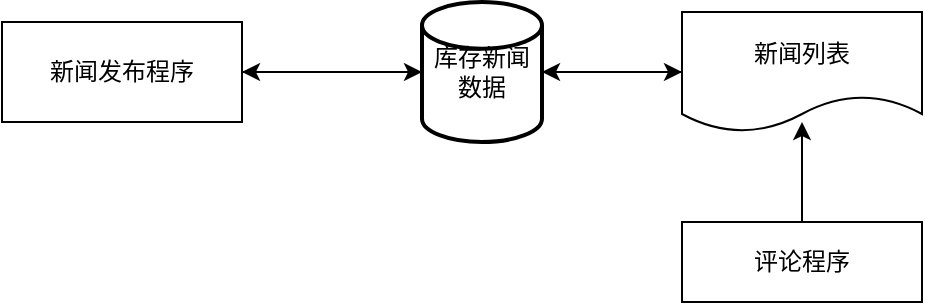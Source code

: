 <mxfile version="14.1.8" type="github">
  <diagram id="Dfps_Fmr8r8mb_qPsQiZ" name="Page-1">
    <mxGraphModel dx="768" dy="437" grid="1" gridSize="10" guides="1" tooltips="1" connect="1" arrows="1" fold="1" page="1" pageScale="1" pageWidth="827" pageHeight="1169" math="0" shadow="0">
      <root>
        <mxCell id="0" />
        <mxCell id="1" parent="0" />
        <mxCell id="2-pZd122izWrCZcBYu4D-6" style="edgeStyle=orthogonalEdgeStyle;rounded=0;orthogonalLoop=1;jettySize=auto;html=1;exitX=1;exitY=0.5;exitDx=0;exitDy=0;entryX=0;entryY=0.5;entryDx=0;entryDy=0;entryPerimeter=0;" edge="1" parent="1" source="2-pZd122izWrCZcBYu4D-4" target="2-pZd122izWrCZcBYu4D-5">
          <mxGeometry relative="1" as="geometry" />
        </mxCell>
        <mxCell id="2-pZd122izWrCZcBYu4D-4" value="新闻发布程序" style="rounded=0;whiteSpace=wrap;html=1;" vertex="1" parent="1">
          <mxGeometry x="90" y="90" width="120" height="50" as="geometry" />
        </mxCell>
        <mxCell id="2-pZd122izWrCZcBYu4D-8" style="edgeStyle=orthogonalEdgeStyle;rounded=0;orthogonalLoop=1;jettySize=auto;html=1;exitX=0;exitY=0.5;exitDx=0;exitDy=0;exitPerimeter=0;entryX=1;entryY=0.5;entryDx=0;entryDy=0;" edge="1" parent="1" source="2-pZd122izWrCZcBYu4D-5" target="2-pZd122izWrCZcBYu4D-4">
          <mxGeometry relative="1" as="geometry" />
        </mxCell>
        <mxCell id="2-pZd122izWrCZcBYu4D-11" style="edgeStyle=orthogonalEdgeStyle;rounded=0;orthogonalLoop=1;jettySize=auto;html=1;exitX=1;exitY=0.5;exitDx=0;exitDy=0;exitPerimeter=0;entryX=0;entryY=0.5;entryDx=0;entryDy=0;" edge="1" parent="1" source="2-pZd122izWrCZcBYu4D-5" target="2-pZd122izWrCZcBYu4D-10">
          <mxGeometry relative="1" as="geometry" />
        </mxCell>
        <mxCell id="2-pZd122izWrCZcBYu4D-5" value="库存新闻数据" style="strokeWidth=2;html=1;shape=mxgraph.flowchart.database;whiteSpace=wrap;" vertex="1" parent="1">
          <mxGeometry x="300" y="80" width="60" height="70" as="geometry" />
        </mxCell>
        <mxCell id="2-pZd122izWrCZcBYu4D-13" style="edgeStyle=orthogonalEdgeStyle;rounded=0;orthogonalLoop=1;jettySize=auto;html=1;entryX=1;entryY=0.5;entryDx=0;entryDy=0;entryPerimeter=0;" edge="1" parent="1" source="2-pZd122izWrCZcBYu4D-10" target="2-pZd122izWrCZcBYu4D-5">
          <mxGeometry relative="1" as="geometry" />
        </mxCell>
        <mxCell id="2-pZd122izWrCZcBYu4D-10" value="新闻列表" style="shape=document;whiteSpace=wrap;html=1;boundedLbl=1;" vertex="1" parent="1">
          <mxGeometry x="430" y="85" width="120" height="60" as="geometry" />
        </mxCell>
        <mxCell id="2-pZd122izWrCZcBYu4D-15" style="edgeStyle=orthogonalEdgeStyle;rounded=0;orthogonalLoop=1;jettySize=auto;html=1;entryX=0.5;entryY=0.917;entryDx=0;entryDy=0;entryPerimeter=0;" edge="1" parent="1" source="2-pZd122izWrCZcBYu4D-14" target="2-pZd122izWrCZcBYu4D-10">
          <mxGeometry relative="1" as="geometry" />
        </mxCell>
        <mxCell id="2-pZd122izWrCZcBYu4D-14" value="评论程序" style="rounded=0;whiteSpace=wrap;html=1;" vertex="1" parent="1">
          <mxGeometry x="430" y="190" width="120" height="40" as="geometry" />
        </mxCell>
      </root>
    </mxGraphModel>
  </diagram>
</mxfile>

